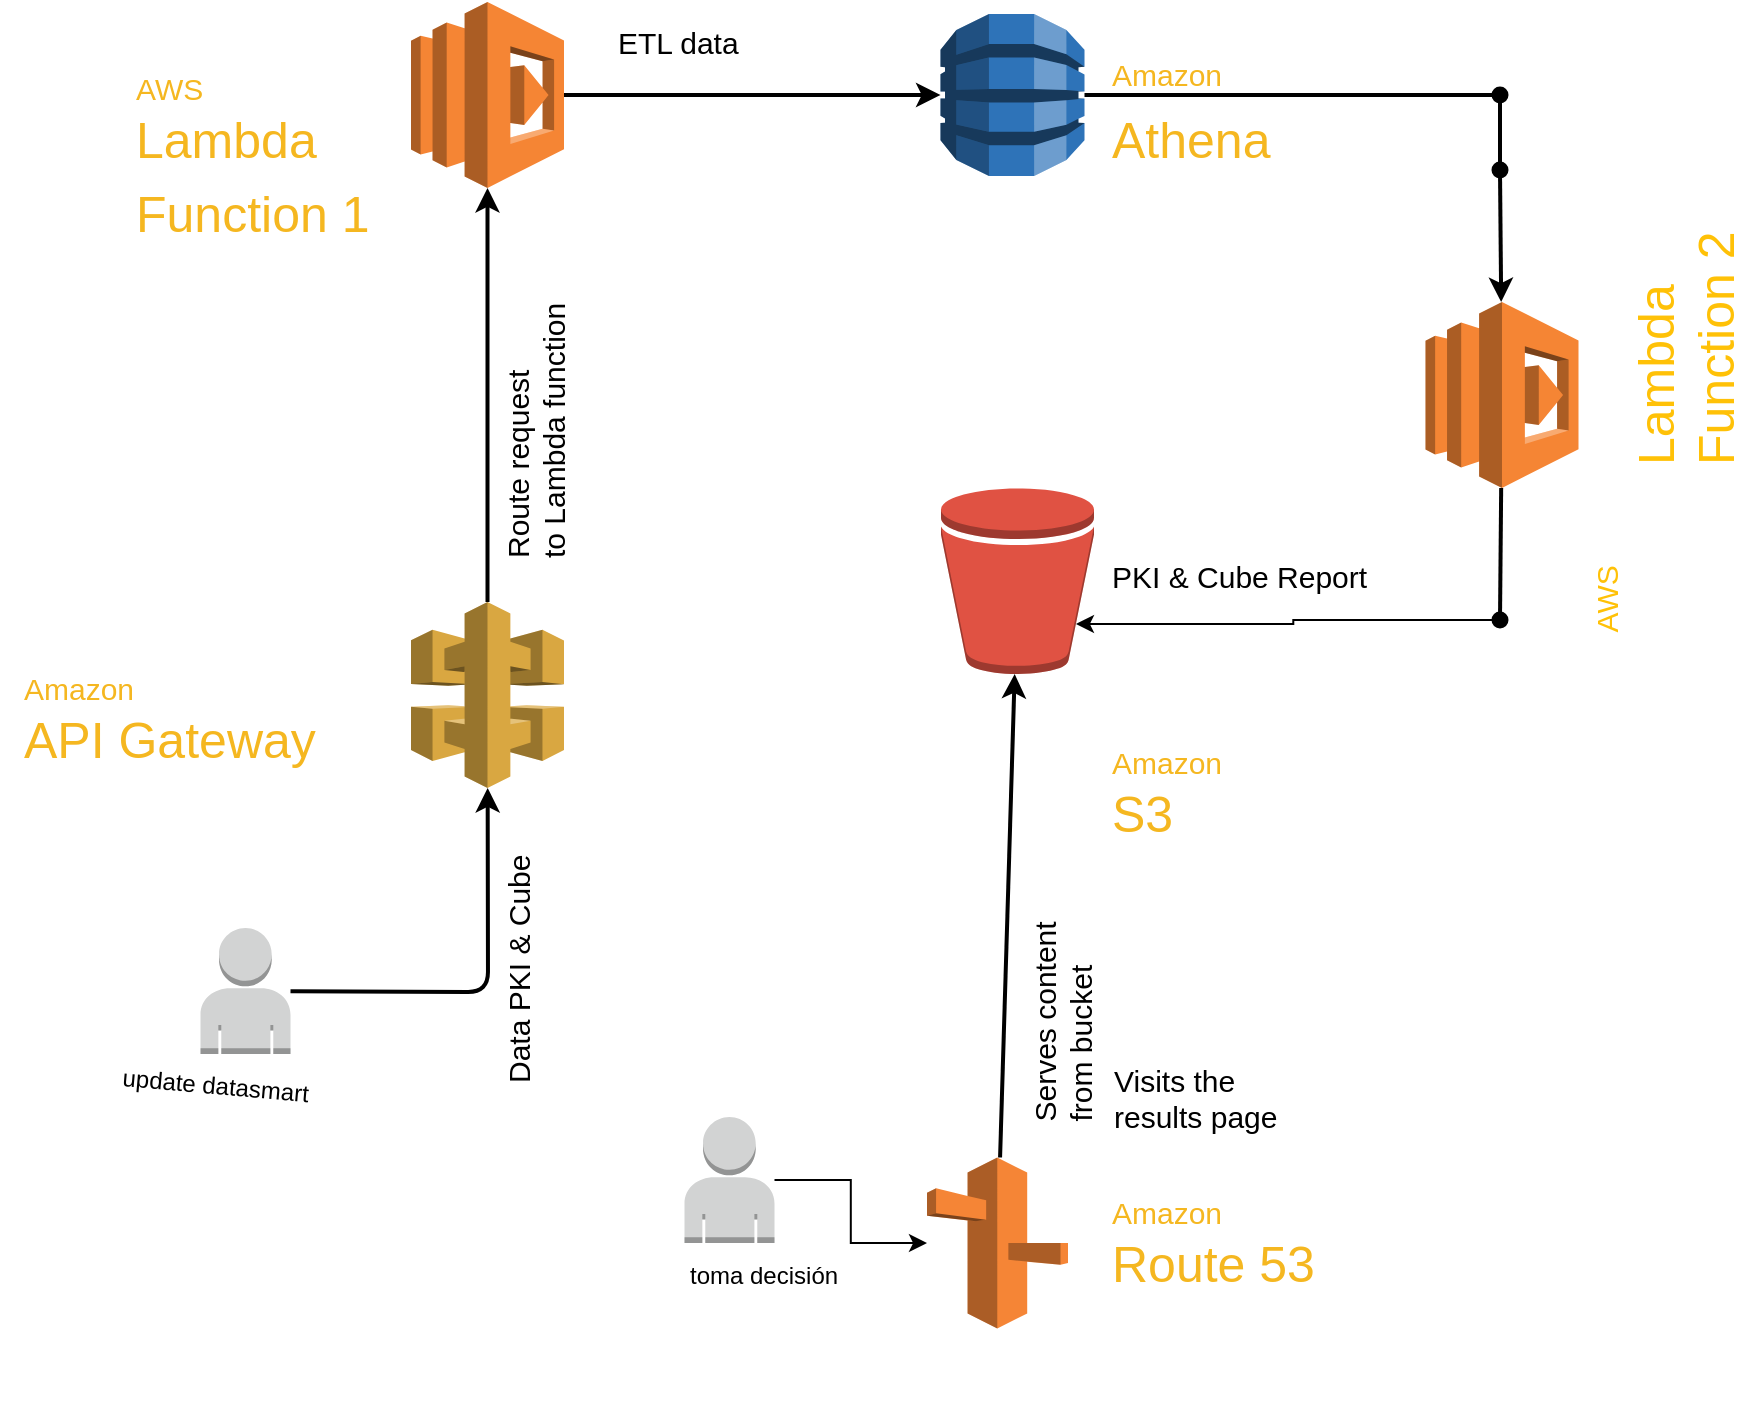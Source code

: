 <mxfile version="10.8.2" type="github"><diagram id="-_I3mSOrPuK50jxGnbRU" name="Page-1"><mxGraphModel dx="1154" dy="724" grid="1" gridSize="75" guides="1" tooltips="1" connect="1" arrows="1" fold="1" page="1" pageScale="1" pageWidth="900" pageHeight="1125" math="0" shadow="0"><root><mxCell id="0"/><mxCell id="1" parent="0"/><mxCell id="ab6891d8-743b-424d-ae23-05722105d8bc-71cc3795-de14-49b3-909e-30d348807926" value="" style="startArrow=none;endArrow=classic;dashed=0;strokeColor=#000000;strokeWidth=2;}" parent="1" source="ab6891d8-743b-424d-ae23-05722105d8bc" target="71cc3795-de14-49b3-909e-30d348807926" edge="1"><mxGeometry width="50" height="50" relative="1" as="geometry"/></mxCell><mxCell id="7cb9ac30-afe2-4aa1-ae0f-1d1776d71a89-8bffc15b-6618-42f9-9248-2a265644721b" value="" style="startArrow=none;endArrow=none;dashed=0;strokeColor=#000000;strokeWidth=2;}" parent="1" source="7cb9ac30-afe2-4aa1-ae0f-1d1776d71a89" target="8bffc15b-6618-42f9-9248-2a265644721b" edge="1"><mxGeometry width="50" height="50" relative="1" as="geometry"/></mxCell><mxCell id="6c6f6ef3-4ceb-4aa1-b55e-038974c8e354-ab6891d8-743b-424d-ae23-05722105d8bc" value="" style="startArrow=none;endArrow=classic;dashed=0;strokeColor=#000000;strokeWidth=2;}" parent="1" source="6c6f6ef3-4ceb-4aa1-b55e-038974c8e354" target="ab6891d8-743b-424d-ae23-05722105d8bc" edge="1"><mxGeometry width="50" height="50" relative="1" as="geometry"><Array as="points"><mxPoint x="244" y="786"/></Array></mxGeometry></mxCell><mxCell id="5746a904-f74a-4dac-b28f-e7b5fb0dba13-afe70dfe-e043-49c7-9950-1abba98b8c60" value="" style="startArrow=none;endArrow=classic;dashed=0;strokeColor=#000000;strokeWidth=2;}" parent="1" source="5746a904-f74a-4dac-b28f-e7b5fb0dba13" target="afe70dfe-e043-49c7-9950-1abba98b8c60" edge="1"><mxGeometry width="50" height="50" relative="1" as="geometry"/></mxCell><mxCell id="71cc3795-de14-49b3-909e-30d348807926-eec1bbd4-88c0-4c14-ad26-47e051fdb090" value="" style="startArrow=none;endArrow=classic;dashed=0;strokeColor=#000000;strokeWidth=2;}" parent="1" source="71cc3795-de14-49b3-909e-30d348807926" target="eec1bbd4-88c0-4c14-ad26-47e051fdb090" edge="1"><mxGeometry width="50" height="50" relative="1" as="geometry"/></mxCell><mxCell id="1d0aa593-c4bc-4a73-94bf-a69a96ec7d65-7cb9ac30-afe2-4aa1-ae0f-1d1776d71a89" value="" style="startArrow=none;endArrow=classic;dashed=0;strokeColor=#000000;strokeWidth=2;}" parent="1" source="1d0aa593-c4bc-4a73-94bf-a69a96ec7d65" target="7cb9ac30-afe2-4aa1-ae0f-1d1776d71a89" edge="1"><mxGeometry width="50" height="50" relative="1" as="geometry"/></mxCell><mxCell id="af313f80-3c5e-4573-a30f-da129eea106b-1d0aa593-c4bc-4a73-94bf-a69a96ec7d65" value="" style="startArrow=none;endArrow=none;dashed=0;strokeColor=#000000;strokeWidth=2;}" parent="1" source="af313f80-3c5e-4573-a30f-da129eea106b" target="1d0aa593-c4bc-4a73-94bf-a69a96ec7d65" edge="1"><mxGeometry width="50" height="50" relative="1" as="geometry"/></mxCell><mxCell id="eec1bbd4-88c0-4c14-ad26-47e051fdb090-af313f80-3c5e-4573-a30f-da129eea106b" value="" style="startArrow=none;endArrow=none;dashed=0;strokeColor=#000000;strokeWidth=2;}" parent="1" source="eec1bbd4-88c0-4c14-ad26-47e051fdb090" target="af313f80-3c5e-4573-a30f-da129eea106b" edge="1"><mxGeometry width="50" height="50" relative="1" as="geometry"/></mxCell><mxCell id="af313f80-3c5e-4573-a30f-da129eea106b" value="" style="ellipse;fillColor=#000000;" parent="1" vertex="1"><mxGeometry x="746.25" y="333.75" width="7.5" height="7.5" as="geometry"/></mxCell><mxCell id="1d0aa593-c4bc-4a73-94bf-a69a96ec7d65" value="" style="ellipse;fillColor=#000000;" parent="1" vertex="1"><mxGeometry x="746.25" y="371.25" width="7.5" height="7.5" as="geometry"/></mxCell><mxCell id="JzHYqNIc3u8iELOTJkXv-17" style="edgeStyle=orthogonalEdgeStyle;rounded=0;orthogonalLoop=1;jettySize=auto;html=1;entryX=0.882;entryY=0.731;entryDx=0;entryDy=0;entryPerimeter=0;" edge="1" parent="1" source="8bffc15b-6618-42f9-9248-2a265644721b" target="afe70dfe-e043-49c7-9950-1abba98b8c60"><mxGeometry relative="1" as="geometry"><mxPoint x="525" y="600" as="targetPoint"/></mxGeometry></mxCell><mxCell id="8bffc15b-6618-42f9-9248-2a265644721b" value="" style="ellipse;fillColor=#000000;" parent="1" vertex="1"><mxGeometry x="746.25" y="596.25" width="7.5" height="7.5" as="geometry"/></mxCell><mxCell id="71cc3795-de14-49b3-909e-30d348807926" value="" style="shape=mxgraph.aws3.lambda;fillColor=#F58534;" parent="1" vertex="1"><mxGeometry x="205.5" y="291" width="76.5" height="93" as="geometry"/></mxCell><mxCell id="eec1bbd4-88c0-4c14-ad26-47e051fdb090" value="" style="shape=mxgraph.aws3.dynamo_db;fillColor=#2E73B8;" parent="1" vertex="1"><mxGeometry x="470.25" y="297" width="72" height="81" as="geometry"/></mxCell><mxCell id="7cb9ac30-afe2-4aa1-ae0f-1d1776d71a89" value="" style="shape=mxgraph.aws3.lambda;fillColor=#F58534;" parent="1" vertex="1"><mxGeometry x="712.75" y="441" width="76.5" height="93" as="geometry"/></mxCell><mxCell id="ab6891d8-743b-424d-ae23-05722105d8bc" value="" style="shape=mxgraph.aws3.api_gateway;fillColor=#D9A741;" parent="1" vertex="1"><mxGeometry x="205.5" y="591" width="76.5" height="93" as="geometry"/></mxCell><mxCell id="afe70dfe-e043-49c7-9950-1abba98b8c60" value="" style="shape=mxgraph.aws3.bucket;fillColor=#E05243;" parent="1" vertex="1"><mxGeometry x="470.5" y="534" width="76.5" height="93" as="geometry"/></mxCell><mxCell id="6c6f6ef3-4ceb-4aa1-b55e-038974c8e354" value="" style="shape=mxgraph.aws3.user;fillColor=#D2D3D3;" parent="1" vertex="1"><mxGeometry x="100.25" y="754" width="45" height="63" as="geometry"/></mxCell><mxCell id="5746a904-f74a-4dac-b28f-e7b5fb0dba13" value="" style="shape=mxgraph.aws3.route_53;fillColor=#F58536;" parent="1" vertex="1"><mxGeometry x="463.5" y="868.75" width="70.5" height="85.5" as="geometry"/></mxCell><mxCell id="5a4038ad-9ffb-43fe-9ec9-8b53d0bea1ca" value="Amazon" style="text;labelPosition=right;verticalLabelPosition=bottom;fontColor=#f5b720;fontSize=15;rotation=0;spacingLeft=10;html=1;" parent="1" vertex="1"><mxGeometry y="618.75" as="geometry"/></mxCell><mxCell id="d791999d-da0b-4136-97f4-38274797c165" value="API Gateway" style="text;labelPosition=right;verticalLabelPosition=bottom;fontColor=#f5b720;fontSize=25;rotation=0;spacingLeft=10;html=1;" parent="1" vertex="1"><mxGeometry y="637.5" as="geometry"/></mxCell><mxCell id="d67cac59-1f17-4202-8f43-03f639a29970" value="AWS" style="text;labelPosition=right;verticalLabelPosition=bottom;fontColor=#f5b720;fontSize=15;rotation=0;spacingLeft=10;html=1;" parent="1" vertex="1"><mxGeometry x="56.25" y="318.75" as="geometry"/></mxCell><mxCell id="ae5a6e5f-9e7c-49fa-a462-ddaf7cd91631" value="Lambda" style="text;labelPosition=right;verticalLabelPosition=bottom;fontColor=#f5b720;fontSize=25;rotation=0;spacingLeft=10;html=1;" parent="1" vertex="1"><mxGeometry x="56.25" y="337.5" as="geometry"/></mxCell><mxCell id="2e92ca6a-6141-4734-9281-be3f51190d58" value="Amazon" style="text;labelPosition=right;verticalLabelPosition=bottom;fontColor=#f5b720;fontSize=15;rotation=0;spacingLeft=10;html=1;" parent="1" vertex="1"><mxGeometry x="543.62" y="311.733" as="geometry"/></mxCell><mxCell id="5cb9a962-3aa3-478b-af72-e241c13c6576" value="Athena" style="text;labelPosition=right;verticalLabelPosition=bottom;fontColor=#f5b720;fontSize=25;rotation=0;spacingLeft=10;html=1;" parent="1" vertex="1"><mxGeometry x="543.75" y="337.5" as="geometry"/></mxCell><mxCell id="f0bb539f-4acf-4841-ad6a-06ef7533adde" value="Amazon" style="text;labelPosition=right;verticalLabelPosition=bottom;fontColor=#f5b720;fontSize=15;rotation=0;spacingLeft=10;html=1;" parent="1" vertex="1"><mxGeometry x="543.75" y="656.25" as="geometry"/></mxCell><mxCell id="8aa6e2bb-9a68-47f4-8c16-443fb4d649b5" value="S3" style="text;labelPosition=right;verticalLabelPosition=bottom;fontColor=#f5b720;fontSize=25;rotation=0;spacingLeft=10;html=1;" parent="1" vertex="1"><mxGeometry x="543.75" y="675" as="geometry"/></mxCell><mxCell id="ba4593c8-101a-4f21-9c89-f048a3cbaa96" value="Route 53" style="text;labelPosition=right;verticalLabelPosition=bottom;fontColor=#f5b720;fontSize=25;rotation=0;spacingLeft=10;html=1;" parent="1" vertex="1"><mxGeometry x="543.75" y="900" as="geometry"/></mxCell><mxCell id="8302280a-e5e5-4979-8e54-f9f15c84b7c5" value="Amazon" style="text;labelPosition=right;verticalLabelPosition=bottom;fontColor=#f5b720;fontSize=15;rotation=0;spacingLeft=10;html=1;" parent="1" vertex="1"><mxGeometry x="543.75" y="881.25" as="geometry"/></mxCell><mxCell id="eb18daaa-d39a-4d1c-917a-cdc306fa38d6" value="Function 1" style="text;labelPosition=right;verticalLabelPosition=bottom;fontColor=#f5b720;fontSize=25;rotation=0;spacingLeft=10;html=1;" parent="1" vertex="1"><mxGeometry x="56.25" y="375" as="geometry"/></mxCell><mxCell id="7595de9c-f430-486a-ab99-af7dcc7fa22d" value="Data PKI &amp; Cube" style="text;labelPosition=right;verticalLabelPosition=bottom;fontColor=#000000;fontSize=15;rotation=-90;spacingLeft=10;html=1;" parent="1" vertex="1"><mxGeometry x="243.75" y="843.75" as="geometry"/></mxCell><mxCell id="10c849af-a7fd-473b-9821-64bfc8a4f2f7" value="&lt;div&gt;Route request&lt;/div&gt;&lt;div&gt;to Lambda function&lt;/div&gt;" style="text;labelPosition=right;verticalLabelPosition=bottom;fontColor=#000000;fontSize=15;rotation=-90;spacingLeft=10;html=1;" parent="1" vertex="1"><mxGeometry x="243.75" y="581.25" as="geometry"/></mxCell><mxCell id="bb06fa29-0b13-4912-a9be-eabcbea991a9" value="ETL data" style="text;labelPosition=right;verticalLabelPosition=bottom;fontColor=#000000;fontSize=15;rotation=0;spacingLeft=10;html=1;" parent="1" vertex="1"><mxGeometry x="297.115" y="295.738" as="geometry"/></mxCell><mxCell id="522efff2-130f-46f9-9dbb-7f281992a149" value="&lt;div&gt;Visits the&lt;/div&gt;&lt;div&gt;results page&lt;/div&gt;" style="text;labelPosition=right;verticalLabelPosition=bottom;fontColor=#000000;fontSize=15;rotation=0;spacingLeft=10;html=1;" parent="1" vertex="1"><mxGeometry x="544.75" y="815" as="geometry"/></mxCell><mxCell id="9a61ac66-3ca4-4b32-8b4c-1c4adfe7122c" value="&lt;div&gt;Serves content&lt;/div&gt;&lt;div&gt;from bucket&lt;/div&gt;" style="text;labelPosition=right;verticalLabelPosition=bottom;fontColor=#000000;fontSize=15;rotation=-90;spacingLeft=10;html=1;" parent="1" vertex="1"><mxGeometry x="506.25" y="862.5" as="geometry"/></mxCell><mxCell id="2f66d5a7-941c-4906-b62e-d04388714df7" value="PKI &amp; Cube Report" style="text;labelPosition=right;verticalLabelPosition=bottom;fontColor=#000000;fontSize=15;rotation=0;spacingLeft=10;html=1;" parent="1" vertex="1"><mxGeometry x="543.75" y="562.5" as="geometry"/></mxCell><mxCell id="a7ce51fb-57ce-4fa2-85ac-d5635fb9e3f9" value="&lt;div&gt;Lambda&lt;/div&gt;&lt;div&gt;Function 2&lt;/div&gt;" style="text;labelPosition=right;verticalLabelPosition=bottom;fontColor=#ffc107;fontSize=25;rotation=-90;spacingLeft=10;html=1;" parent="1" vertex="1"><mxGeometry x="806.25" y="534.25" as="geometry"/></mxCell><mxCell id="1d13311f-570d-405f-832d-72ee46704801" value="AWS" style="text;labelPosition=right;verticalLabelPosition=bottom;fontColor=#ffc107;fontSize=15;rotation=-90;spacingLeft=10;html=1;" parent="1" vertex="1"><mxGeometry x="787.5" y="618.75" as="geometry"/></mxCell><mxCell id="JzHYqNIc3u8iELOTJkXv-11" style="edgeStyle=orthogonalEdgeStyle;rounded=0;orthogonalLoop=1;jettySize=auto;html=1;" edge="1" parent="1" source="JzHYqNIc3u8iELOTJkXv-1" target="5746a904-f74a-4dac-b28f-e7b5fb0dba13"><mxGeometry relative="1" as="geometry"/></mxCell><mxCell id="JzHYqNIc3u8iELOTJkXv-1" value="" style="shape=mxgraph.aws3.user;fillColor=#D2D3D3;" vertex="1" parent="1"><mxGeometry x="342.25" y="848.5" width="45" height="63" as="geometry"/></mxCell><mxCell id="JzHYqNIc3u8iELOTJkXv-3" value="update datasmart&lt;br&gt;" style="text;html=1;resizable=0;points=[];autosize=1;align=left;verticalAlign=top;spacingTop=-4;rotation=5;direction=west;" vertex="1" parent="1"><mxGeometry x="56.5" y="825" width="150" height="75" as="geometry"/></mxCell><mxCell id="JzHYqNIc3u8iELOTJkXv-4" value="toma decisión&amp;nbsp;" style="text;html=1;resizable=0;points=[];autosize=1;align=left;verticalAlign=top;spacingTop=-4;direction=east;" vertex="1" parent="1"><mxGeometry x="342.5" y="917.5" width="150" height="75" as="geometry"/></mxCell></root></mxGraphModel></diagram></mxfile>